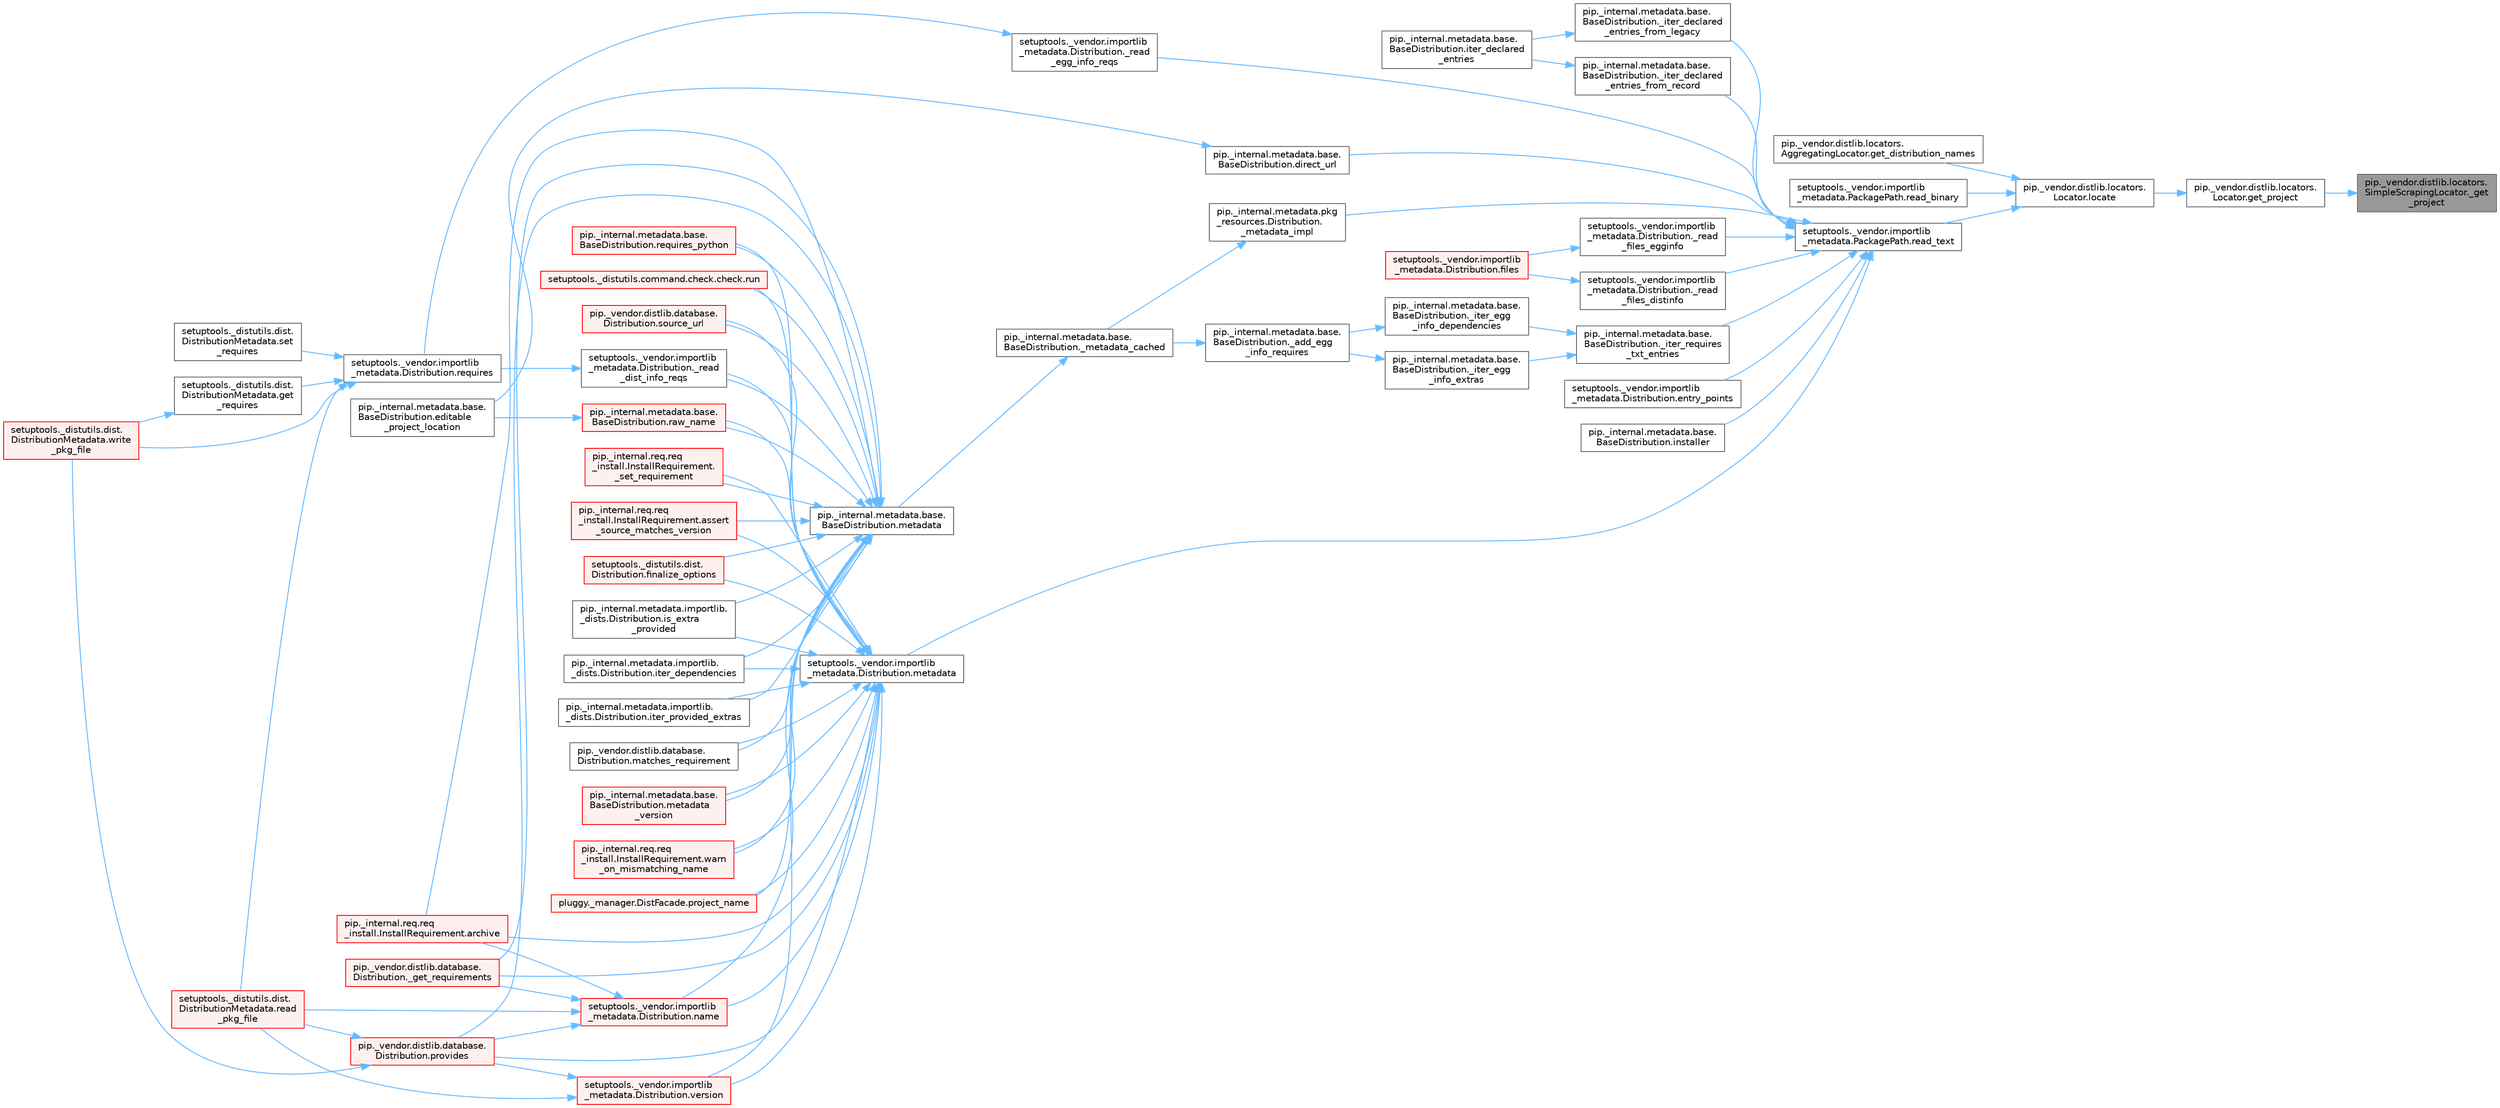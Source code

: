 digraph "pip._vendor.distlib.locators.SimpleScrapingLocator._get_project"
{
 // LATEX_PDF_SIZE
  bgcolor="transparent";
  edge [fontname=Helvetica,fontsize=10,labelfontname=Helvetica,labelfontsize=10];
  node [fontname=Helvetica,fontsize=10,shape=box,height=0.2,width=0.4];
  rankdir="RL";
  Node1 [id="Node000001",label="pip._vendor.distlib.locators.\lSimpleScrapingLocator._get\l_project",height=0.2,width=0.4,color="gray40", fillcolor="grey60", style="filled", fontcolor="black",tooltip=" "];
  Node1 -> Node2 [id="edge1_Node000001_Node000002",dir="back",color="steelblue1",style="solid",tooltip=" "];
  Node2 [id="Node000002",label="pip._vendor.distlib.locators.\lLocator.get_project",height=0.2,width=0.4,color="grey40", fillcolor="white", style="filled",URL="$classpip_1_1__vendor_1_1distlib_1_1locators_1_1_locator.html#a14b49f16a55d384842037850d5224ce8",tooltip=" "];
  Node2 -> Node3 [id="edge2_Node000002_Node000003",dir="back",color="steelblue1",style="solid",tooltip=" "];
  Node3 [id="Node000003",label="pip._vendor.distlib.locators.\lLocator.locate",height=0.2,width=0.4,color="grey40", fillcolor="white", style="filled",URL="$classpip_1_1__vendor_1_1distlib_1_1locators_1_1_locator.html#aefc84057c59651debf5f74c52c9c06a2",tooltip=" "];
  Node3 -> Node4 [id="edge3_Node000003_Node000004",dir="back",color="steelblue1",style="solid",tooltip=" "];
  Node4 [id="Node000004",label="pip._vendor.distlib.locators.\lAggregatingLocator.get_distribution_names",height=0.2,width=0.4,color="grey40", fillcolor="white", style="filled",URL="$classpip_1_1__vendor_1_1distlib_1_1locators_1_1_aggregating_locator.html#a72fb0eda9eae16eb2da3ede42c27a043",tooltip=" "];
  Node3 -> Node5 [id="edge4_Node000003_Node000005",dir="back",color="steelblue1",style="solid",tooltip=" "];
  Node5 [id="Node000005",label="setuptools._vendor.importlib\l_metadata.PackagePath.read_binary",height=0.2,width=0.4,color="grey40", fillcolor="white", style="filled",URL="$classsetuptools_1_1__vendor_1_1importlib__metadata_1_1_package_path.html#ae2d8a883dfc77854f6b263801d671c33",tooltip=" "];
  Node3 -> Node6 [id="edge5_Node000003_Node000006",dir="back",color="steelblue1",style="solid",tooltip=" "];
  Node6 [id="Node000006",label="setuptools._vendor.importlib\l_metadata.PackagePath.read_text",height=0.2,width=0.4,color="grey40", fillcolor="white", style="filled",URL="$classsetuptools_1_1__vendor_1_1importlib__metadata_1_1_package_path.html#a39242d72760bba73b008f298119b94fa",tooltip=" "];
  Node6 -> Node7 [id="edge6_Node000006_Node000007",dir="back",color="steelblue1",style="solid",tooltip=" "];
  Node7 [id="Node000007",label="pip._internal.metadata.base.\lBaseDistribution._iter_declared\l_entries_from_legacy",height=0.2,width=0.4,color="grey40", fillcolor="white", style="filled",URL="$classpip_1_1__internal_1_1metadata_1_1base_1_1_base_distribution.html#afe1092a9a3492091a1532c8907ccd9e8",tooltip=" "];
  Node7 -> Node8 [id="edge7_Node000007_Node000008",dir="back",color="steelblue1",style="solid",tooltip=" "];
  Node8 [id="Node000008",label="pip._internal.metadata.base.\lBaseDistribution.iter_declared\l_entries",height=0.2,width=0.4,color="grey40", fillcolor="white", style="filled",URL="$classpip_1_1__internal_1_1metadata_1_1base_1_1_base_distribution.html#ad33966e99962529d5c28c9f24c0a4fbd",tooltip=" "];
  Node6 -> Node9 [id="edge8_Node000006_Node000009",dir="back",color="steelblue1",style="solid",tooltip=" "];
  Node9 [id="Node000009",label="pip._internal.metadata.base.\lBaseDistribution._iter_declared\l_entries_from_record",height=0.2,width=0.4,color="grey40", fillcolor="white", style="filled",URL="$classpip_1_1__internal_1_1metadata_1_1base_1_1_base_distribution.html#af8bddd34869792385f11247db796614c",tooltip=" "];
  Node9 -> Node8 [id="edge9_Node000009_Node000008",dir="back",color="steelblue1",style="solid",tooltip=" "];
  Node6 -> Node10 [id="edge10_Node000006_Node000010",dir="back",color="steelblue1",style="solid",tooltip=" "];
  Node10 [id="Node000010",label="pip._internal.metadata.base.\lBaseDistribution._iter_requires\l_txt_entries",height=0.2,width=0.4,color="grey40", fillcolor="white", style="filled",URL="$classpip_1_1__internal_1_1metadata_1_1base_1_1_base_distribution.html#a4ab931da7b4a3e0c22e0bae3f95af7e7",tooltip=" "];
  Node10 -> Node11 [id="edge11_Node000010_Node000011",dir="back",color="steelblue1",style="solid",tooltip=" "];
  Node11 [id="Node000011",label="pip._internal.metadata.base.\lBaseDistribution._iter_egg\l_info_dependencies",height=0.2,width=0.4,color="grey40", fillcolor="white", style="filled",URL="$classpip_1_1__internal_1_1metadata_1_1base_1_1_base_distribution.html#a9f32d31e5b61159777221f9d87e296c8",tooltip=" "];
  Node11 -> Node12 [id="edge12_Node000011_Node000012",dir="back",color="steelblue1",style="solid",tooltip=" "];
  Node12 [id="Node000012",label="pip._internal.metadata.base.\lBaseDistribution._add_egg\l_info_requires",height=0.2,width=0.4,color="grey40", fillcolor="white", style="filled",URL="$classpip_1_1__internal_1_1metadata_1_1base_1_1_base_distribution.html#aeb9894db2a91eedb5e651e5fe5607d50",tooltip=" "];
  Node12 -> Node13 [id="edge13_Node000012_Node000013",dir="back",color="steelblue1",style="solid",tooltip=" "];
  Node13 [id="Node000013",label="pip._internal.metadata.base.\lBaseDistribution._metadata_cached",height=0.2,width=0.4,color="grey40", fillcolor="white", style="filled",URL="$classpip_1_1__internal_1_1metadata_1_1base_1_1_base_distribution.html#a12683b16870a097bbe854e4ee3364f7f",tooltip=" "];
  Node13 -> Node14 [id="edge14_Node000013_Node000014",dir="back",color="steelblue1",style="solid",tooltip=" "];
  Node14 [id="Node000014",label="pip._internal.metadata.base.\lBaseDistribution.metadata",height=0.2,width=0.4,color="grey40", fillcolor="white", style="filled",URL="$classpip_1_1__internal_1_1metadata_1_1base_1_1_base_distribution.html#a665b55bcebd861e5959f53a7d2f1350f",tooltip=" "];
  Node14 -> Node15 [id="edge15_Node000014_Node000015",dir="back",color="steelblue1",style="solid",tooltip=" "];
  Node15 [id="Node000015",label="pip._vendor.distlib.database.\lDistribution._get_requirements",height=0.2,width=0.4,color="red", fillcolor="#FFF0F0", style="filled",URL="$classpip_1_1__vendor_1_1distlib_1_1database_1_1_distribution.html#a0366f5504f1b878068ba103c3f1e2bdf",tooltip=" "];
  Node14 -> Node1100 [id="edge16_Node000014_Node001100",dir="back",color="steelblue1",style="solid",tooltip=" "];
  Node1100 [id="Node001100",label="setuptools._vendor.importlib\l_metadata.Distribution._read\l_dist_info_reqs",height=0.2,width=0.4,color="grey40", fillcolor="white", style="filled",URL="$classsetuptools_1_1__vendor_1_1importlib__metadata_1_1_distribution.html#a52c9d55ae87f048965928ec1bfe237c7",tooltip=" "];
  Node1100 -> Node1020 [id="edge17_Node001100_Node001020",dir="back",color="steelblue1",style="solid",tooltip=" "];
  Node1020 [id="Node001020",label="setuptools._vendor.importlib\l_metadata.Distribution.requires",height=0.2,width=0.4,color="grey40", fillcolor="white", style="filled",URL="$classsetuptools_1_1__vendor_1_1importlib__metadata_1_1_distribution.html#ac025c2f6e021e16581119b61de809a95",tooltip=" "];
  Node1020 -> Node1021 [id="edge18_Node001020_Node001021",dir="back",color="steelblue1",style="solid",tooltip=" "];
  Node1021 [id="Node001021",label="setuptools._distutils.dist.\lDistributionMetadata.get\l_requires",height=0.2,width=0.4,color="grey40", fillcolor="white", style="filled",URL="$classsetuptools_1_1__distutils_1_1dist_1_1_distribution_metadata.html#a625768121dd821e2a54034d284359764",tooltip=" "];
  Node1021 -> Node737 [id="edge19_Node001021_Node000737",dir="back",color="steelblue1",style="solid",tooltip=" "];
  Node737 [id="Node000737",label="setuptools._distutils.dist.\lDistributionMetadata.write\l_pkg_file",height=0.2,width=0.4,color="red", fillcolor="#FFF0F0", style="filled",URL="$classsetuptools_1_1__distutils_1_1dist_1_1_distribution_metadata.html#a2a55009e9d487a82234459fb242f4be0",tooltip=" "];
  Node1020 -> Node1022 [id="edge20_Node001020_Node001022",dir="back",color="steelblue1",style="solid",tooltip=" "];
  Node1022 [id="Node001022",label="setuptools._distutils.dist.\lDistributionMetadata.read\l_pkg_file",height=0.2,width=0.4,color="red", fillcolor="#FFF0F0", style="filled",URL="$classsetuptools_1_1__distutils_1_1dist_1_1_distribution_metadata.html#a7efe01ce942992105bfa0866706a2f20",tooltip=" "];
  Node1020 -> Node1024 [id="edge21_Node001020_Node001024",dir="back",color="steelblue1",style="solid",tooltip=" "];
  Node1024 [id="Node001024",label="setuptools._distutils.dist.\lDistributionMetadata.set\l_requires",height=0.2,width=0.4,color="grey40", fillcolor="white", style="filled",URL="$classsetuptools_1_1__distutils_1_1dist_1_1_distribution_metadata.html#a511058df7b2152d2230a358d4119a537",tooltip=" "];
  Node1020 -> Node737 [id="edge22_Node001020_Node000737",dir="back",color="steelblue1",style="solid",tooltip=" "];
  Node14 -> Node1101 [id="edge23_Node000014_Node001101",dir="back",color="steelblue1",style="solid",tooltip=" "];
  Node1101 [id="Node001101",label="pip._internal.req.req\l_install.InstallRequirement.\l_set_requirement",height=0.2,width=0.4,color="red", fillcolor="#FFF0F0", style="filled",URL="$classpip_1_1__internal_1_1req_1_1req__install_1_1_install_requirement.html#a116c0d970e435f16d15928a6caf8aaf3",tooltip=" "];
  Node14 -> Node1103 [id="edge24_Node000014_Node001103",dir="back",color="steelblue1",style="solid",tooltip=" "];
  Node1103 [id="Node001103",label="pip._internal.req.req\l_install.InstallRequirement.archive",height=0.2,width=0.4,color="red", fillcolor="#FFF0F0", style="filled",URL="$classpip_1_1__internal_1_1req_1_1req__install_1_1_install_requirement.html#aef2764402e45a5e5555e22d5965f1350",tooltip=" "];
  Node14 -> Node1106 [id="edge25_Node000014_Node001106",dir="back",color="steelblue1",style="solid",tooltip=" "];
  Node1106 [id="Node001106",label="pip._internal.req.req\l_install.InstallRequirement.assert\l_source_matches_version",height=0.2,width=0.4,color="red", fillcolor="#FFF0F0", style="filled",URL="$classpip_1_1__internal_1_1req_1_1req__install_1_1_install_requirement.html#ab9a997e64cd50a33caf4722295a9cbf3",tooltip=" "];
  Node14 -> Node1107 [id="edge26_Node000014_Node001107",dir="back",color="steelblue1",style="solid",tooltip=" "];
  Node1107 [id="Node001107",label="setuptools._distutils.dist.\lDistribution.finalize_options",height=0.2,width=0.4,color="red", fillcolor="#FFF0F0", style="filled",URL="$classsetuptools_1_1__distutils_1_1dist_1_1_distribution.html#a907177e8ce492338e65227e2389f3f24",tooltip=" "];
  Node14 -> Node1108 [id="edge27_Node000014_Node001108",dir="back",color="steelblue1",style="solid",tooltip=" "];
  Node1108 [id="Node001108",label="pip._internal.metadata.importlib.\l_dists.Distribution.is_extra\l_provided",height=0.2,width=0.4,color="grey40", fillcolor="white", style="filled",URL="$classpip_1_1__internal_1_1metadata_1_1importlib_1_1__dists_1_1_distribution.html#ad175adf2a313d78887f07d63ed315713",tooltip=" "];
  Node14 -> Node1109 [id="edge28_Node000014_Node001109",dir="back",color="steelblue1",style="solid",tooltip=" "];
  Node1109 [id="Node001109",label="pip._internal.metadata.importlib.\l_dists.Distribution.iter_dependencies",height=0.2,width=0.4,color="grey40", fillcolor="white", style="filled",URL="$classpip_1_1__internal_1_1metadata_1_1importlib_1_1__dists_1_1_distribution.html#a10f0e8f6c05f4c2a3f1f205236e56ae6",tooltip=" "];
  Node14 -> Node1110 [id="edge29_Node000014_Node001110",dir="back",color="steelblue1",style="solid",tooltip=" "];
  Node1110 [id="Node001110",label="pip._internal.metadata.importlib.\l_dists.Distribution.iter_provided_extras",height=0.2,width=0.4,color="grey40", fillcolor="white", style="filled",URL="$classpip_1_1__internal_1_1metadata_1_1importlib_1_1__dists_1_1_distribution.html#a15fa99ddf602c815de8353cc5457d53e",tooltip=" "];
  Node14 -> Node1111 [id="edge30_Node000014_Node001111",dir="back",color="steelblue1",style="solid",tooltip=" "];
  Node1111 [id="Node001111",label="pip._vendor.distlib.database.\lDistribution.matches_requirement",height=0.2,width=0.4,color="grey40", fillcolor="white", style="filled",URL="$classpip_1_1__vendor_1_1distlib_1_1database_1_1_distribution.html#a5c454c24d6a128d42a86aa3ee9fc3bf7",tooltip=" "];
  Node14 -> Node1112 [id="edge31_Node000014_Node001112",dir="back",color="steelblue1",style="solid",tooltip=" "];
  Node1112 [id="Node001112",label="pip._internal.metadata.base.\lBaseDistribution.metadata\l_version",height=0.2,width=0.4,color="red", fillcolor="#FFF0F0", style="filled",URL="$classpip_1_1__internal_1_1metadata_1_1base_1_1_base_distribution.html#a231e3a1e8c609944f6122c32579a8230",tooltip=" "];
  Node14 -> Node1116 [id="edge32_Node000014_Node001116",dir="back",color="steelblue1",style="solid",tooltip=" "];
  Node1116 [id="Node001116",label="setuptools._vendor.importlib\l_metadata.Distribution.name",height=0.2,width=0.4,color="red", fillcolor="#FFF0F0", style="filled",URL="$classsetuptools_1_1__vendor_1_1importlib__metadata_1_1_distribution.html#a551b88da93b645681e12e5ed3d0019b4",tooltip=" "];
  Node1116 -> Node15 [id="edge33_Node001116_Node000015",dir="back",color="steelblue1",style="solid",tooltip=" "];
  Node1116 -> Node1103 [id="edge34_Node001116_Node001103",dir="back",color="steelblue1",style="solid",tooltip=" "];
  Node1116 -> Node2239 [id="edge35_Node001116_Node002239",dir="back",color="steelblue1",style="solid",tooltip=" "];
  Node2239 [id="Node002239",label="pip._vendor.distlib.database.\lDistribution.provides",height=0.2,width=0.4,color="red", fillcolor="#FFF0F0", style="filled",URL="$classpip_1_1__vendor_1_1distlib_1_1database_1_1_distribution.html#a4de0a18091046a76d9f6e2c424a50f7a",tooltip=" "];
  Node2239 -> Node1022 [id="edge36_Node002239_Node001022",dir="back",color="steelblue1",style="solid",tooltip=" "];
  Node2239 -> Node737 [id="edge37_Node002239_Node000737",dir="back",color="steelblue1",style="solid",tooltip=" "];
  Node1116 -> Node1022 [id="edge38_Node001116_Node001022",dir="back",color="steelblue1",style="solid",tooltip=" "];
  Node14 -> Node1688 [id="edge39_Node000014_Node001688",dir="back",color="steelblue1",style="solid",tooltip=" "];
  Node1688 [id="Node001688",label="pluggy._manager.DistFacade.project_name",height=0.2,width=0.4,color="red", fillcolor="#FFF0F0", style="filled",URL="$classpluggy_1_1__manager_1_1_dist_facade.html#a0c6a7601612999d7e2f7045dc9b31993",tooltip=" "];
  Node14 -> Node2239 [id="edge40_Node000014_Node002239",dir="back",color="steelblue1",style="solid",tooltip=" "];
  Node14 -> Node2391 [id="edge41_Node000014_Node002391",dir="back",color="steelblue1",style="solid",tooltip=" "];
  Node2391 [id="Node002391",label="pip._internal.metadata.base.\lBaseDistribution.raw_name",height=0.2,width=0.4,color="red", fillcolor="#FFF0F0", style="filled",URL="$classpip_1_1__internal_1_1metadata_1_1base_1_1_base_distribution.html#a99e5dbebc5edb6f25ac7f45d435e2051",tooltip=" "];
  Node2391 -> Node1096 [id="edge42_Node002391_Node001096",dir="back",color="steelblue1",style="solid",tooltip=" "];
  Node1096 [id="Node001096",label="pip._internal.metadata.base.\lBaseDistribution.editable\l_project_location",height=0.2,width=0.4,color="grey40", fillcolor="white", style="filled",URL="$classpip_1_1__internal_1_1metadata_1_1base_1_1_base_distribution.html#a59297eb536a210ff36a71d4dda673749",tooltip=" "];
  Node14 -> Node2412 [id="edge43_Node000014_Node002412",dir="back",color="steelblue1",style="solid",tooltip=" "];
  Node2412 [id="Node002412",label="pip._internal.metadata.base.\lBaseDistribution.requires_python",height=0.2,width=0.4,color="red", fillcolor="#FFF0F0", style="filled",URL="$classpip_1_1__internal_1_1metadata_1_1base_1_1_base_distribution.html#ad334a17a1fb4732e5686a00af92d32be",tooltip=" "];
  Node14 -> Node1669 [id="edge44_Node000014_Node001669",dir="back",color="steelblue1",style="solid",tooltip=" "];
  Node1669 [id="Node001669",label="setuptools._distutils.command.check.check.run",height=0.2,width=0.4,color="red", fillcolor="#FFF0F0", style="filled",URL="$classsetuptools_1_1__distutils_1_1command_1_1check_1_1check.html#a1ce0d2e58cedbd704c27a4fb830571d2",tooltip=" "];
  Node14 -> Node2414 [id="edge45_Node000014_Node002414",dir="back",color="steelblue1",style="solid",tooltip=" "];
  Node2414 [id="Node002414",label="pip._vendor.distlib.database.\lDistribution.source_url",height=0.2,width=0.4,color="red", fillcolor="#FFF0F0", style="filled",URL="$classpip_1_1__vendor_1_1distlib_1_1database_1_1_distribution.html#abba9335a26f150b4c845c9c8a474879c",tooltip=" "];
  Node14 -> Node2415 [id="edge46_Node000014_Node002415",dir="back",color="steelblue1",style="solid",tooltip=" "];
  Node2415 [id="Node002415",label="setuptools._vendor.importlib\l_metadata.Distribution.version",height=0.2,width=0.4,color="red", fillcolor="#FFF0F0", style="filled",URL="$classsetuptools_1_1__vendor_1_1importlib__metadata_1_1_distribution.html#a7c335c158718e634680c2c3ca271962e",tooltip=" "];
  Node2415 -> Node2239 [id="edge47_Node002415_Node002239",dir="back",color="steelblue1",style="solid",tooltip=" "];
  Node2415 -> Node1022 [id="edge48_Node002415_Node001022",dir="back",color="steelblue1",style="solid",tooltip=" "];
  Node14 -> Node2528 [id="edge49_Node000014_Node002528",dir="back",color="steelblue1",style="solid",tooltip=" "];
  Node2528 [id="Node002528",label="pip._internal.req.req\l_install.InstallRequirement.warn\l_on_mismatching_name",height=0.2,width=0.4,color="red", fillcolor="#FFF0F0", style="filled",URL="$classpip_1_1__internal_1_1req_1_1req__install_1_1_install_requirement.html#a01d1156c435f26a28b01b741bce7ef08",tooltip=" "];
  Node10 -> Node3178 [id="edge50_Node000010_Node003178",dir="back",color="steelblue1",style="solid",tooltip=" "];
  Node3178 [id="Node003178",label="pip._internal.metadata.base.\lBaseDistribution._iter_egg\l_info_extras",height=0.2,width=0.4,color="grey40", fillcolor="white", style="filled",URL="$classpip_1_1__internal_1_1metadata_1_1base_1_1_base_distribution.html#a27b7f678c0092f845d007f6237123895",tooltip=" "];
  Node3178 -> Node12 [id="edge51_Node003178_Node000012",dir="back",color="steelblue1",style="solid",tooltip=" "];
  Node6 -> Node1018 [id="edge52_Node000006_Node001018",dir="back",color="steelblue1",style="solid",tooltip=" "];
  Node1018 [id="Node001018",label="pip._internal.metadata.pkg\l_resources.Distribution.\l_metadata_impl",height=0.2,width=0.4,color="grey40", fillcolor="white", style="filled",URL="$classpip_1_1__internal_1_1metadata_1_1pkg__resources_1_1_distribution.html#a7d4ae76260de7d1936446c407277ad5b",tooltip=" "];
  Node1018 -> Node13 [id="edge53_Node001018_Node000013",dir="back",color="steelblue1",style="solid",tooltip=" "];
  Node6 -> Node1019 [id="edge54_Node000006_Node001019",dir="back",color="steelblue1",style="solid",tooltip=" "];
  Node1019 [id="Node001019",label="setuptools._vendor.importlib\l_metadata.Distribution._read\l_egg_info_reqs",height=0.2,width=0.4,color="grey40", fillcolor="white", style="filled",URL="$classsetuptools_1_1__vendor_1_1importlib__metadata_1_1_distribution.html#a48880f3c573fba822e14f87cf55ae6a4",tooltip=" "];
  Node1019 -> Node1020 [id="edge55_Node001019_Node001020",dir="back",color="steelblue1",style="solid",tooltip=" "];
  Node6 -> Node1025 [id="edge56_Node000006_Node001025",dir="back",color="steelblue1",style="solid",tooltip=" "];
  Node1025 [id="Node001025",label="setuptools._vendor.importlib\l_metadata.Distribution._read\l_files_distinfo",height=0.2,width=0.4,color="grey40", fillcolor="white", style="filled",URL="$classsetuptools_1_1__vendor_1_1importlib__metadata_1_1_distribution.html#a628110e2d7d92ea6b3593261b810ca15",tooltip=" "];
  Node1025 -> Node1026 [id="edge57_Node001025_Node001026",dir="back",color="steelblue1",style="solid",tooltip=" "];
  Node1026 [id="Node001026",label="setuptools._vendor.importlib\l_metadata.Distribution.files",height=0.2,width=0.4,color="red", fillcolor="#FFF0F0", style="filled",URL="$classsetuptools_1_1__vendor_1_1importlib__metadata_1_1_distribution.html#a4600c19bb68ff3c899dbcf38a2eaf98c",tooltip=" "];
  Node6 -> Node1094 [id="edge58_Node000006_Node001094",dir="back",color="steelblue1",style="solid",tooltip=" "];
  Node1094 [id="Node001094",label="setuptools._vendor.importlib\l_metadata.Distribution._read\l_files_egginfo",height=0.2,width=0.4,color="grey40", fillcolor="white", style="filled",URL="$classsetuptools_1_1__vendor_1_1importlib__metadata_1_1_distribution.html#a1f141ac67b8d6aa5021ba6f2cc832342",tooltip=" "];
  Node1094 -> Node1026 [id="edge59_Node001094_Node001026",dir="back",color="steelblue1",style="solid",tooltip=" "];
  Node6 -> Node1095 [id="edge60_Node000006_Node001095",dir="back",color="steelblue1",style="solid",tooltip=" "];
  Node1095 [id="Node001095",label="pip._internal.metadata.base.\lBaseDistribution.direct_url",height=0.2,width=0.4,color="grey40", fillcolor="white", style="filled",URL="$classpip_1_1__internal_1_1metadata_1_1base_1_1_base_distribution.html#a0580eb0ef6036f9d32d2f299633396ac",tooltip=" "];
  Node1095 -> Node1096 [id="edge61_Node001095_Node001096",dir="back",color="steelblue1",style="solid",tooltip=" "];
  Node6 -> Node1097 [id="edge62_Node000006_Node001097",dir="back",color="steelblue1",style="solid",tooltip=" "];
  Node1097 [id="Node001097",label="setuptools._vendor.importlib\l_metadata.Distribution.entry_points",height=0.2,width=0.4,color="grey40", fillcolor="white", style="filled",URL="$classsetuptools_1_1__vendor_1_1importlib__metadata_1_1_distribution.html#a705351815cfd62d5c1190a976e20ce4d",tooltip=" "];
  Node6 -> Node1098 [id="edge63_Node000006_Node001098",dir="back",color="steelblue1",style="solid",tooltip=" "];
  Node1098 [id="Node001098",label="pip._internal.metadata.base.\lBaseDistribution.installer",height=0.2,width=0.4,color="grey40", fillcolor="white", style="filled",URL="$classpip_1_1__internal_1_1metadata_1_1base_1_1_base_distribution.html#a06b714ef52e04d77efb85f7d3a535fa0",tooltip=" "];
  Node6 -> Node1099 [id="edge64_Node000006_Node001099",dir="back",color="steelblue1",style="solid",tooltip=" "];
  Node1099 [id="Node001099",label="setuptools._vendor.importlib\l_metadata.Distribution.metadata",height=0.2,width=0.4,color="grey40", fillcolor="white", style="filled",URL="$classsetuptools_1_1__vendor_1_1importlib__metadata_1_1_distribution.html#afe56c9fb55cf594cb94d0ebe52c32fad",tooltip=" "];
  Node1099 -> Node15 [id="edge65_Node001099_Node000015",dir="back",color="steelblue1",style="solid",tooltip=" "];
  Node1099 -> Node1100 [id="edge66_Node001099_Node001100",dir="back",color="steelblue1",style="solid",tooltip=" "];
  Node1099 -> Node1101 [id="edge67_Node001099_Node001101",dir="back",color="steelblue1",style="solid",tooltip=" "];
  Node1099 -> Node1103 [id="edge68_Node001099_Node001103",dir="back",color="steelblue1",style="solid",tooltip=" "];
  Node1099 -> Node1106 [id="edge69_Node001099_Node001106",dir="back",color="steelblue1",style="solid",tooltip=" "];
  Node1099 -> Node1107 [id="edge70_Node001099_Node001107",dir="back",color="steelblue1",style="solid",tooltip=" "];
  Node1099 -> Node1108 [id="edge71_Node001099_Node001108",dir="back",color="steelblue1",style="solid",tooltip=" "];
  Node1099 -> Node1109 [id="edge72_Node001099_Node001109",dir="back",color="steelblue1",style="solid",tooltip=" "];
  Node1099 -> Node1110 [id="edge73_Node001099_Node001110",dir="back",color="steelblue1",style="solid",tooltip=" "];
  Node1099 -> Node1111 [id="edge74_Node001099_Node001111",dir="back",color="steelblue1",style="solid",tooltip=" "];
  Node1099 -> Node1112 [id="edge75_Node001099_Node001112",dir="back",color="steelblue1",style="solid",tooltip=" "];
  Node1099 -> Node1116 [id="edge76_Node001099_Node001116",dir="back",color="steelblue1",style="solid",tooltip=" "];
  Node1099 -> Node1688 [id="edge77_Node001099_Node001688",dir="back",color="steelblue1",style="solid",tooltip=" "];
  Node1099 -> Node2239 [id="edge78_Node001099_Node002239",dir="back",color="steelblue1",style="solid",tooltip=" "];
  Node1099 -> Node2391 [id="edge79_Node001099_Node002391",dir="back",color="steelblue1",style="solid",tooltip=" "];
  Node1099 -> Node2412 [id="edge80_Node001099_Node002412",dir="back",color="steelblue1",style="solid",tooltip=" "];
  Node1099 -> Node1669 [id="edge81_Node001099_Node001669",dir="back",color="steelblue1",style="solid",tooltip=" "];
  Node1099 -> Node2414 [id="edge82_Node001099_Node002414",dir="back",color="steelblue1",style="solid",tooltip=" "];
  Node1099 -> Node2415 [id="edge83_Node001099_Node002415",dir="back",color="steelblue1",style="solid",tooltip=" "];
  Node1099 -> Node2528 [id="edge84_Node001099_Node002528",dir="back",color="steelblue1",style="solid",tooltip=" "];
}
